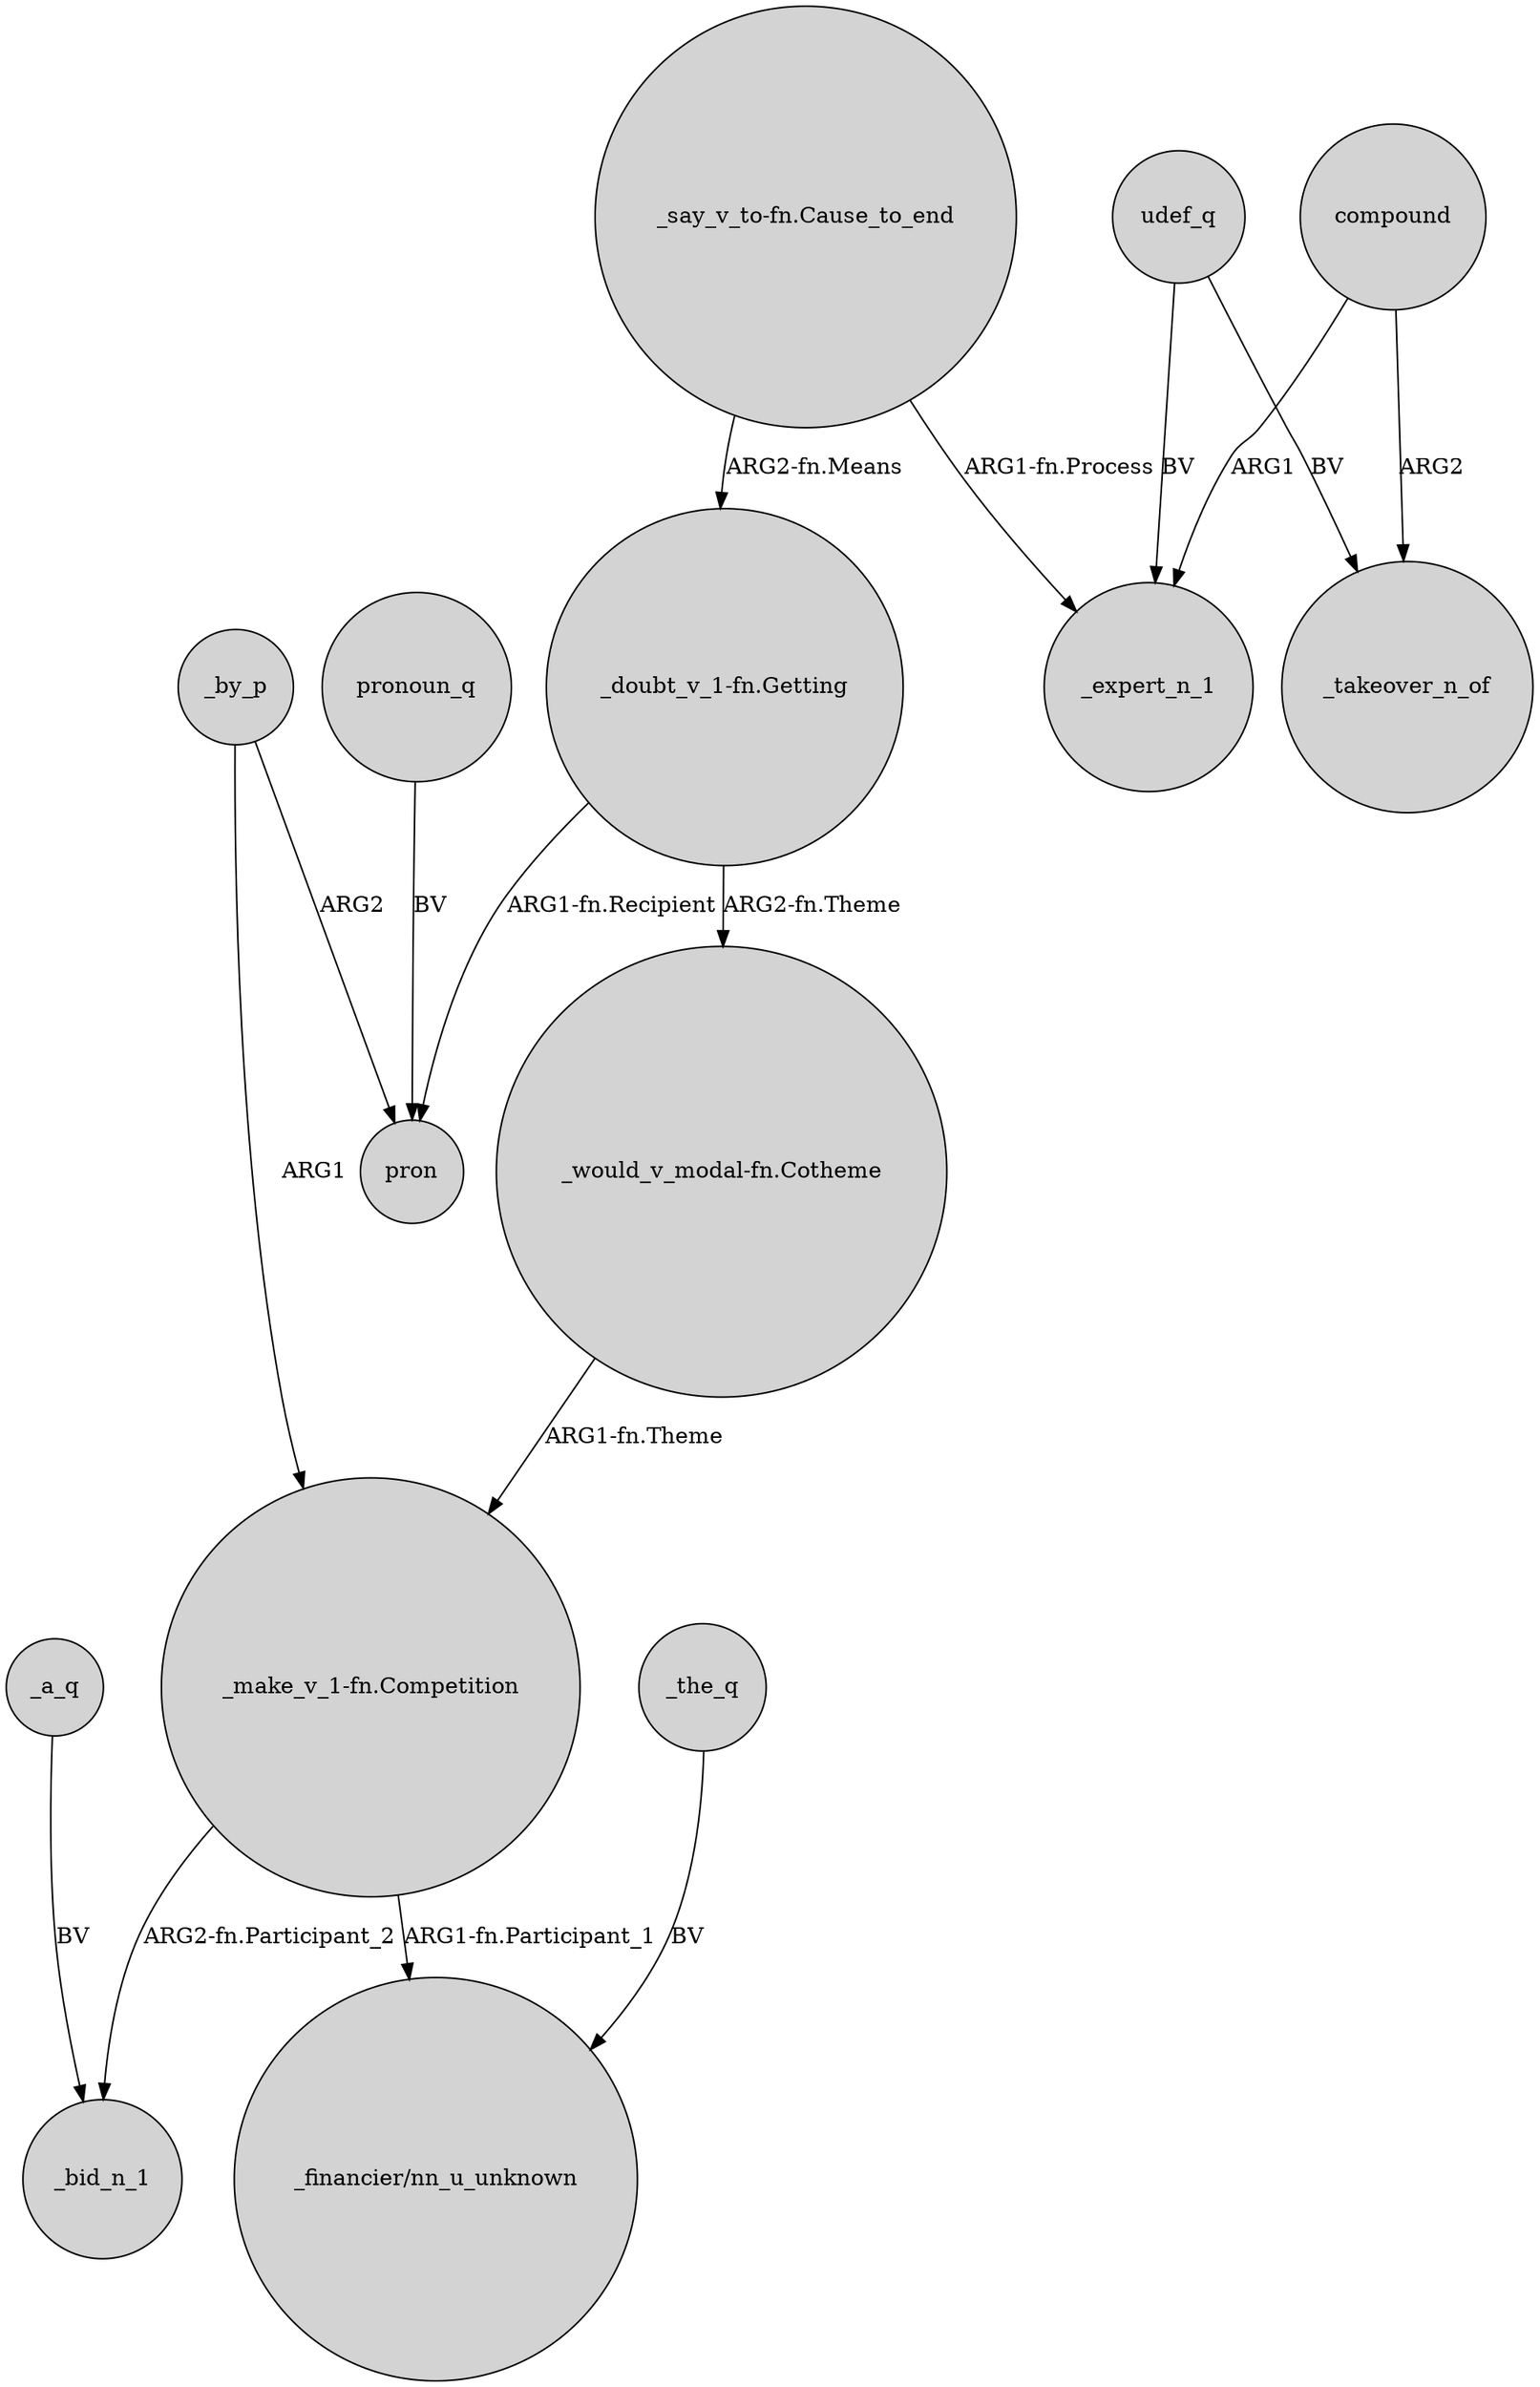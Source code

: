 digraph {
	node [shape=circle style=filled]
	_a_q -> _bid_n_1 [label=BV]
	"_say_v_to-fn.Cause_to_end" -> _expert_n_1 [label="ARG1-fn.Process"]
	"_say_v_to-fn.Cause_to_end" -> "_doubt_v_1-fn.Getting" [label="ARG2-fn.Means"]
	_by_p -> pron [label=ARG2]
	"_doubt_v_1-fn.Getting" -> "_would_v_modal-fn.Cotheme" [label="ARG2-fn.Theme"]
	"_doubt_v_1-fn.Getting" -> pron [label="ARG1-fn.Recipient"]
	compound -> _takeover_n_of [label=ARG2]
	udef_q -> _takeover_n_of [label=BV]
	"_make_v_1-fn.Competition" -> _bid_n_1 [label="ARG2-fn.Participant_2"]
	_by_p -> "_make_v_1-fn.Competition" [label=ARG1]
	_the_q -> "_financier/nn_u_unknown" [label=BV]
	pronoun_q -> pron [label=BV]
	"_would_v_modal-fn.Cotheme" -> "_make_v_1-fn.Competition" [label="ARG1-fn.Theme"]
	udef_q -> _expert_n_1 [label=BV]
	compound -> _expert_n_1 [label=ARG1]
	"_make_v_1-fn.Competition" -> "_financier/nn_u_unknown" [label="ARG1-fn.Participant_1"]
}
